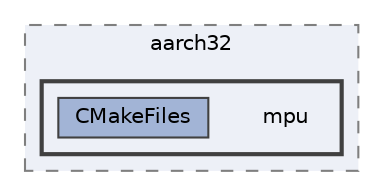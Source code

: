 digraph "build/zephyr/arch/arch/arm/core/aarch32/mpu"
{
 // LATEX_PDF_SIZE
  bgcolor="transparent";
  edge [fontname=Helvetica,fontsize=10,labelfontname=Helvetica,labelfontsize=10];
  node [fontname=Helvetica,fontsize=10,shape=box,height=0.2,width=0.4];
  compound=true
  subgraph clusterdir_e31d9e190021ed2cd6a901b872f6d1fb {
    graph [ bgcolor="#edf0f7", pencolor="grey50", label="aarch32", fontname=Helvetica,fontsize=10 style="filled,dashed", URL="dir_e31d9e190021ed2cd6a901b872f6d1fb.html",tooltip=""]
  subgraph clusterdir_dfef3d079f4ee9e2dbac0af3a1515a22 {
    graph [ bgcolor="#edf0f7", pencolor="grey25", label="", fontname=Helvetica,fontsize=10 style="filled,bold", URL="dir_dfef3d079f4ee9e2dbac0af3a1515a22.html",tooltip=""]
    dir_dfef3d079f4ee9e2dbac0af3a1515a22 [shape=plaintext, label="mpu"];
  dir_665da16e528fbe67d7619273acabdafb [label="CMakeFiles", fillcolor="#a2b4d6", color="grey25", style="filled", URL="dir_665da16e528fbe67d7619273acabdafb.html",tooltip=""];
  }
  }
}
